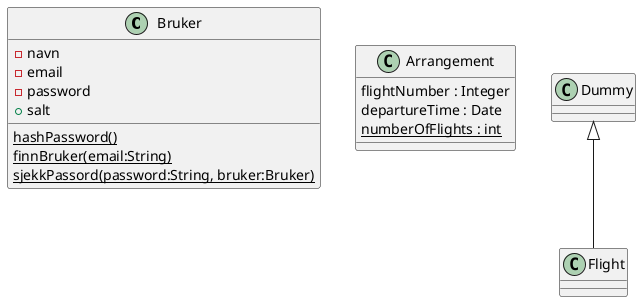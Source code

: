 
@startuml
class Bruker {
 - navn
 - email
 - password
 + salt
 {static}hashPassword()
 {static} finnBruker(email:String)
 {static} sjekkPassord(password:String, bruker:Bruker)
}

class Arrangement {
   flightNumber : Integer
   departureTime : Date
   {static} numberOfFlights : int
}


Dummy <|-- Flight

@enduml
